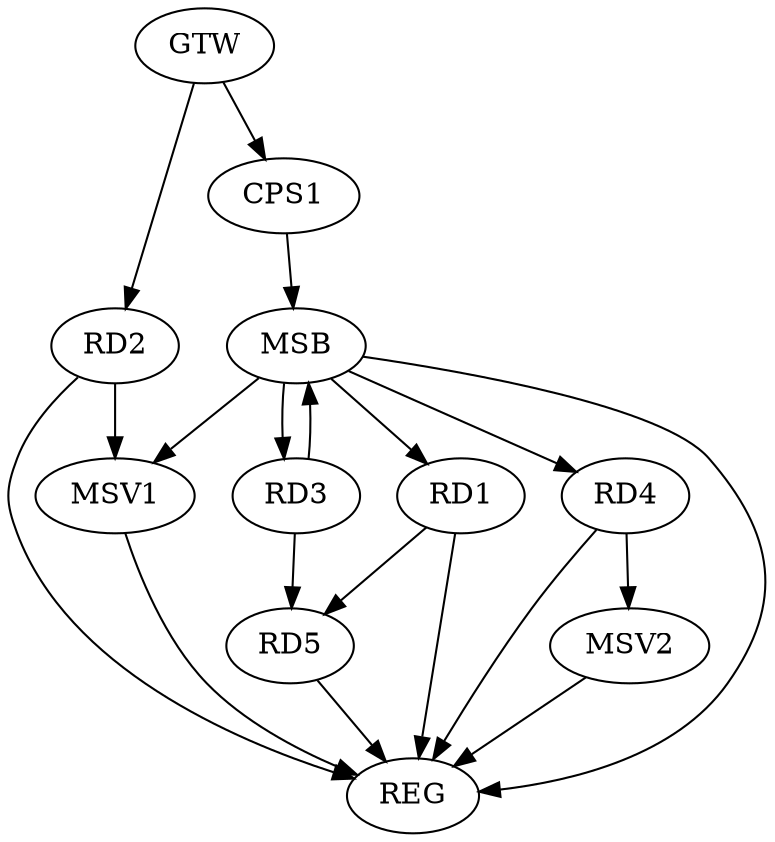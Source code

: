 strict digraph G {
  RD1 [ label="RD1" ];
  RD2 [ label="RD2" ];
  RD3 [ label="RD3" ];
  RD4 [ label="RD4" ];
  RD5 [ label="RD5" ];
  CPS1 [ label="CPS1" ];
  GTW [ label="GTW" ];
  REG [ label="REG" ];
  MSB [ label="MSB" ];
  MSV1 [ label="MSV1" ];
  MSV2 [ label="MSV2" ];
  GTW -> RD2;
  GTW -> CPS1;
  RD1 -> REG;
  RD2 -> REG;
  RD4 -> REG;
  RD5 -> REG;
  RD3 -> MSB;
  MSB -> REG;
  CPS1 -> MSB;
  MSB -> RD1;
  MSB -> RD3;
  MSB -> RD4;
  RD3 -> RD5;
  RD1 -> RD5;
  RD2 -> MSV1;
  MSB -> MSV1;
  MSV1 -> REG;
  RD4 -> MSV2;
  MSV2 -> REG;
}
